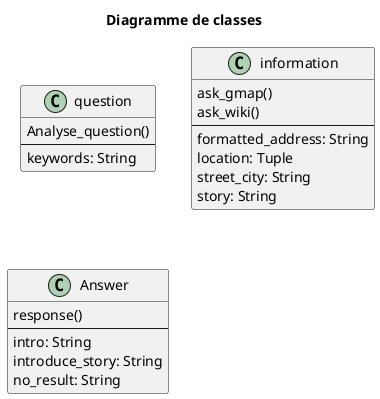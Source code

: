 @startuml 05_class
title Diagramme de classes

class question{
    Analyse_question()
    --
    keywords: String
}

class information{
    ask_gmap()
    ask_wiki()
    --
    formatted_address: String
    location: Tuple
    street_city: String
    story: String
}

class Answer{
    response()
    --
    intro: String
    introduce_story: String
    no_result: String
}


@enduml